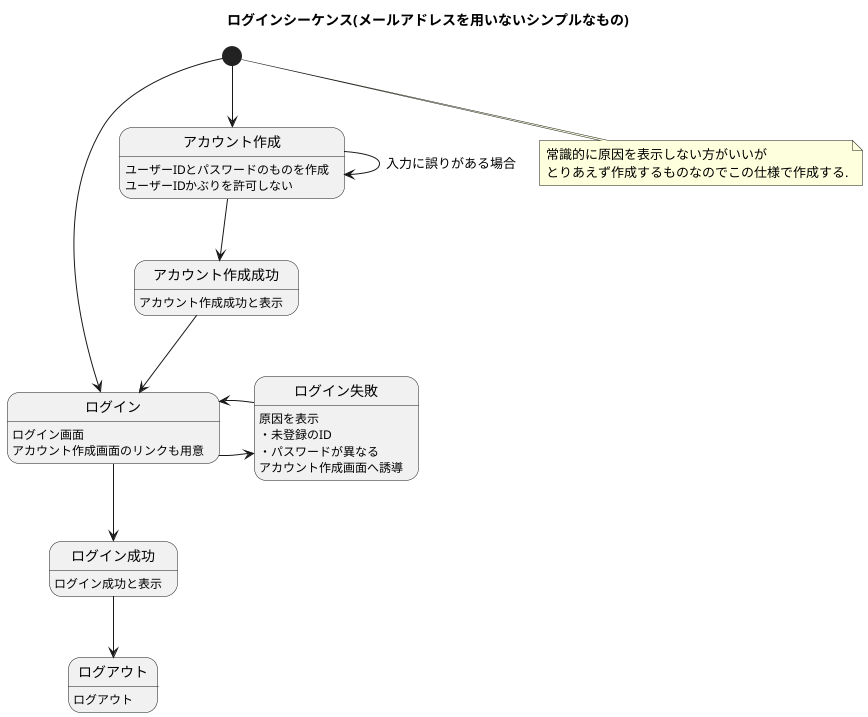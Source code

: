 @startuml
title ログインシーケンス(メールアドレスを用いないシンプルなもの)

ログイン : ログイン画面\nアカウント作成画面のリンクも用意
アカウント作成 : ユーザーIDとパスワードのものを作成\nユーザーIDかぶりを許可しない
アカウント作成成功 : アカウント作成成功と表示
ログイン成功 : ログイン成功と表示
ログイン失敗 : 原因を表示\n・未登録のID\n・パスワードが異なる\nアカウント作成画面へ誘導
ログアウト : ログアウト

[*] --> ログイン
[*] --> アカウント作成
ログイン --> ログイン成功
ログイン -right-> ログイン失敗
note bottom: 常識的に原因を表示しない方がいいが\nとりあえず作成するものなのでこの仕様で作成する.
ログイン失敗 -right-> ログイン
アカウント作成 --> アカウント作成 : 入力に誤りがある場合
アカウント作成 --> アカウント作成成功
アカウント作成成功 --> ログイン
ログイン成功 --> ログアウト

@enduml

@startuml
title メッセージ機能(特段書くことなし)

participant クライアント as c
participant サーバー as s
database データベース as db
== 一覧取得 ==
c -> s : リクエスト
s -> db : sql実行
db --> s : 
s -> c : レスポンス

== メッセージ送信 ==
c -> s : リクエスト
s -> db : sql実行
db --> s : 
s -> c : レスポンス

== メッセージ編集 ==
c -> s : リクエスト
s -> db : sql実行
db --> s : 
s -> c : レスポンス

== メッセージ削除 ==
c -> s : リクエスト
s -> db : sql実行
db --> s : 
s -> c : レスポンス

@enduml

@startuml

entity "users" {
    + id : INT {PK, AUTO_INCREMENT}
    --
    username    : VARCHAR  (50)  {UQ, NN}
    email       : VARCHAR  (255) {UQ}
    password    : VARCHAR  (255) {NN}
    profile     : VARCHAR  (50)
    details     : VARCHAR  (50)
    created_at  : DATETIME       {NN}
    updated_at  : DATETIME       {NN}
    deleted_at  : DATETIME
}

entity "messages" {
    + id : INT {PK, AUTO_INCREMENT}
    --
    channel_id : INT {FK, NN}
    user_id : INT {FK, NN}
    content : TEXT {NN}
    created_at : DATETIME {NN}
    updated_at : DATETIME {NN}
    deleted_at  : DATETIME
}

note right of messages
  Legend:
  PK: Primary Key
  UQ: Unique
  NN: Not Null
  AUTO_INCREMENT: Auto Increment
end note

@enduml

